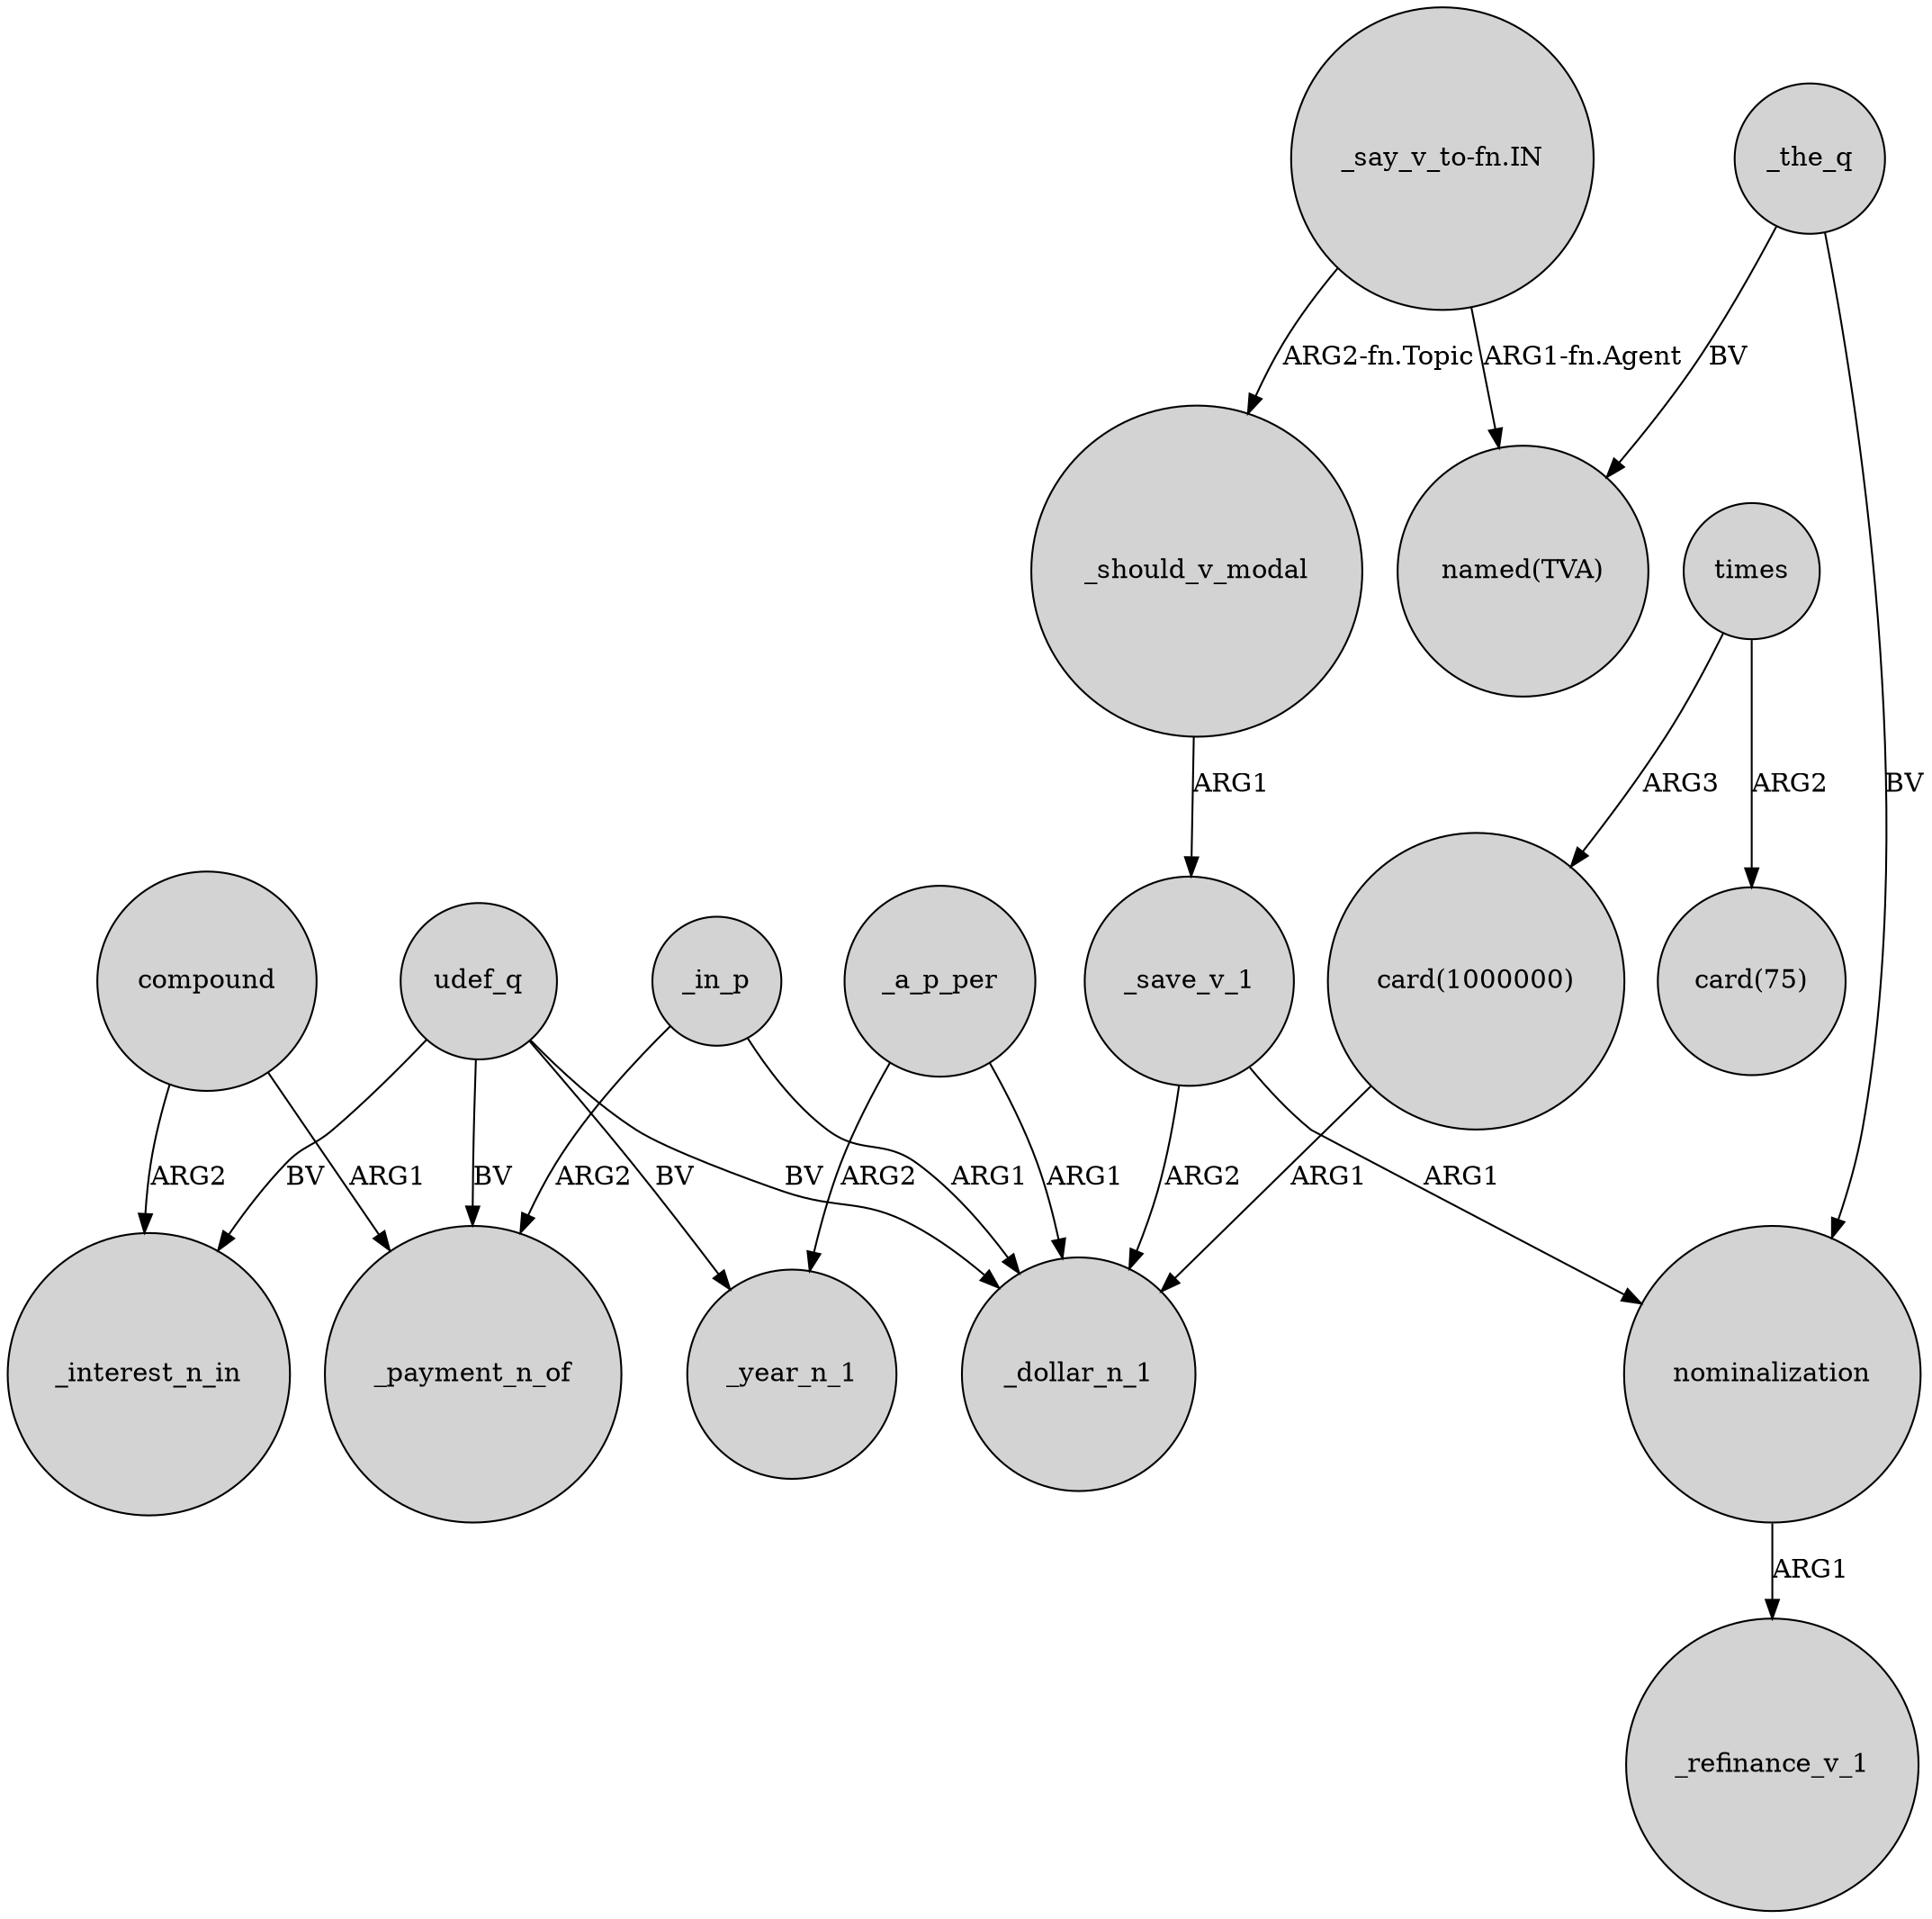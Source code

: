 digraph {
	node [shape=circle style=filled]
	"card(1000000)" -> _dollar_n_1 [label=ARG1]
	_in_p -> _payment_n_of [label=ARG2]
	_a_p_per -> _year_n_1 [label=ARG2]
	_save_v_1 -> _dollar_n_1 [label=ARG2]
	udef_q -> _interest_n_in [label=BV]
	_save_v_1 -> nominalization [label=ARG1]
	compound -> _interest_n_in [label=ARG2]
	udef_q -> _payment_n_of [label=BV]
	_a_p_per -> _dollar_n_1 [label=ARG1]
	"_say_v_to-fn.IN" -> _should_v_modal [label="ARG2-fn.Topic"]
	times -> "card(75)" [label=ARG2]
	times -> "card(1000000)" [label=ARG3]
	compound -> _payment_n_of [label=ARG1]
	_should_v_modal -> _save_v_1 [label=ARG1]
	udef_q -> _year_n_1 [label=BV]
	_in_p -> _dollar_n_1 [label=ARG1]
	nominalization -> _refinance_v_1 [label=ARG1]
	"_say_v_to-fn.IN" -> "named(TVA)" [label="ARG1-fn.Agent"]
	_the_q -> "named(TVA)" [label=BV]
	udef_q -> _dollar_n_1 [label=BV]
	_the_q -> nominalization [label=BV]
}
